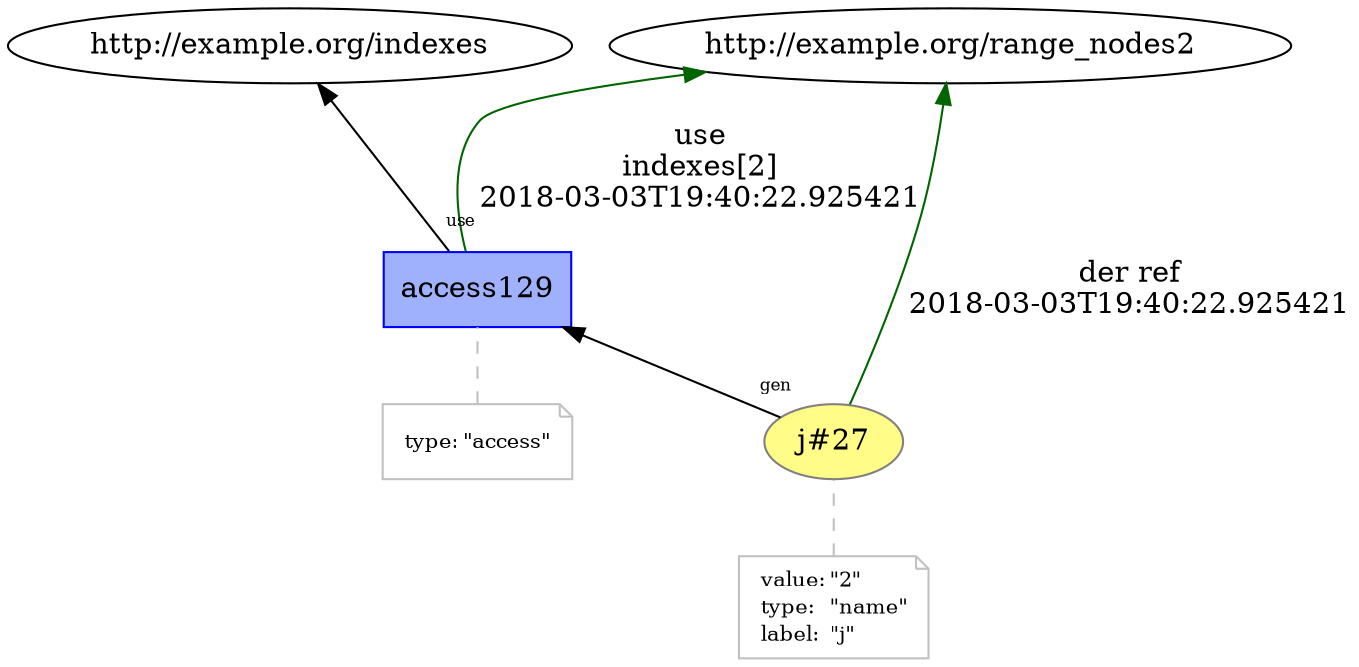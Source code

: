 digraph "PROV" { size="16,12"; rankdir="BT";
"http://example.org/j#27" [fillcolor="#FFFC87",color="#808080",style="filled",label="j#27",URL="http://example.org/j#27"]
"-attrs0" [color="gray",shape="note",fontsize="10",fontcolor="black",label=<<TABLE cellpadding="0" border="0">
	<TR>
	    <TD align="left">value:</TD>
	    <TD align="left">&quot;2&quot;</TD>
	</TR>
	<TR>
	    <TD align="left">type:</TD>
	    <TD align="left">&quot;name&quot;</TD>
	</TR>
	<TR>
	    <TD align="left">label:</TD>
	    <TD align="left">&quot;j&quot;</TD>
	</TR>
</TABLE>>]
"-attrs0" -> "http://example.org/j#27" [color="gray",style="dashed",arrowhead="none"]
"http://example.org/access129" [fillcolor="#9FB1FC",color="#0000FF",shape="polygon",sides="4",style="filled",label="access129",URL="http://example.org/access129"]
"-attrs1" [color="gray",shape="note",fontsize="10",fontcolor="black",label=<<TABLE cellpadding="0" border="0">
	<TR>
	    <TD align="left">type:</TD>
	    <TD align="left">&quot;access&quot;</TD>
	</TR>
</TABLE>>]
"-attrs1" -> "http://example.org/access129" [color="gray",style="dashed",arrowhead="none"]
"http://example.org/access129" -> "http://example.org/range_nodes2" [labelfontsize="8",labeldistance="1.5",color="darkgreen",labelangle="60.0",rotation="20",label="use
indexes[2]
2018-03-03T19:40:22.925421"]
"http://example.org/j#27" -> "http://example.org/range_nodes2" [labelfontsize="8",labeldistance="1.5",color="darkgreen",labelangle="60.0",rotation="20",label="der ref
2018-03-03T19:40:22.925421"]
"http://example.org/j#27" -> "http://example.org/access129" [labelfontsize="8",labeldistance="1.5",labelangle="60.0",rotation="20",taillabel="gen"]
"http://example.org/access129" -> "http://example.org/indexes" [labelfontsize="8",labeldistance="1.5",labelangle="60.0",rotation="20",taillabel="use"]
}
